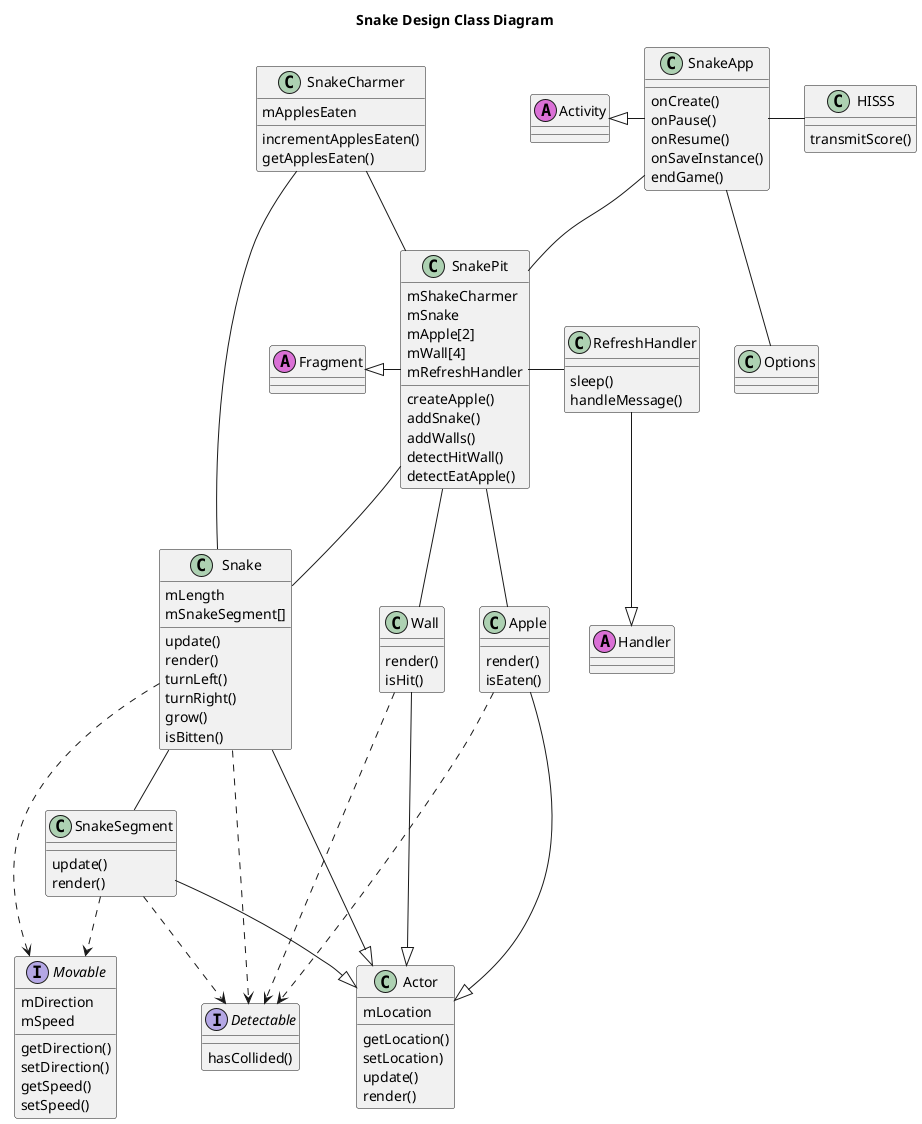 @startuml

title Snake Design Class Diagram

class Activity << (A,orchid) >>
class Fragment << (A,orchid) >>
class Handler << (A,orchid) >>

class SnakeApp {
onCreate()
onPause()
onResume()
onSaveInstance()
endGame()
}

class SnakeCharmer {
mApplesEaten
incrementApplesEaten()
getApplesEaten()
}

class Options{
}

class HISSS{
transmitScore()
}

class Snake {
mLength
mSnakeSegment[]
update()
render()
turnLeft()
turnRight()
grow()
isBitten()
}

class SnakeSegment {
update()
render()
}


class Actor {
mLocation
getLocation()
setLocation)
update()
render()
}

class SnakePit {
mShakeCharmer
mSnake
mApple[2]
mWall[4]
mRefreshHandler
createApple()
addSnake()
addWalls()
detectHitWall()
detectEatApple()
}

class Apple {
render()
isEaten()
}

class Wall {
render()
isHit()
}

class RefreshHandler {
sleep()
handleMessage()
}

class Handler {
}

interface Movable {
mDirection
mSpeed
getDirection()
setDirection()
getSpeed()
setSpeed()
}

interface Detectable {
hasCollided()
}

SnakeApp -- SnakePit
SnakeApp - HISSS
SnakeApp -- Options
SnakeApp -left-|> Activity

Apple --|> Actor
Apple ...> Detectable

Snake --|> Actor
Snake ..> Detectable
Snake -- SnakeSegment
Snake ..> Movable

SnakeSegment --|> Actor
SnakeSegment ..> Detectable
SnakeSegment ..> Movable

SnakePit  --  Apple
SnakePit  --  Snake
SnakePit  --  Wall
SnakePit -right- RefreshHandler
SnakePit -left-|> Fragment

SnakeCharmer -- Snake
SnakeCharmer -- SnakePit

Wall --|> Actor
Wall ...> Detectable

RefreshHandler --|> Handler


@enduml